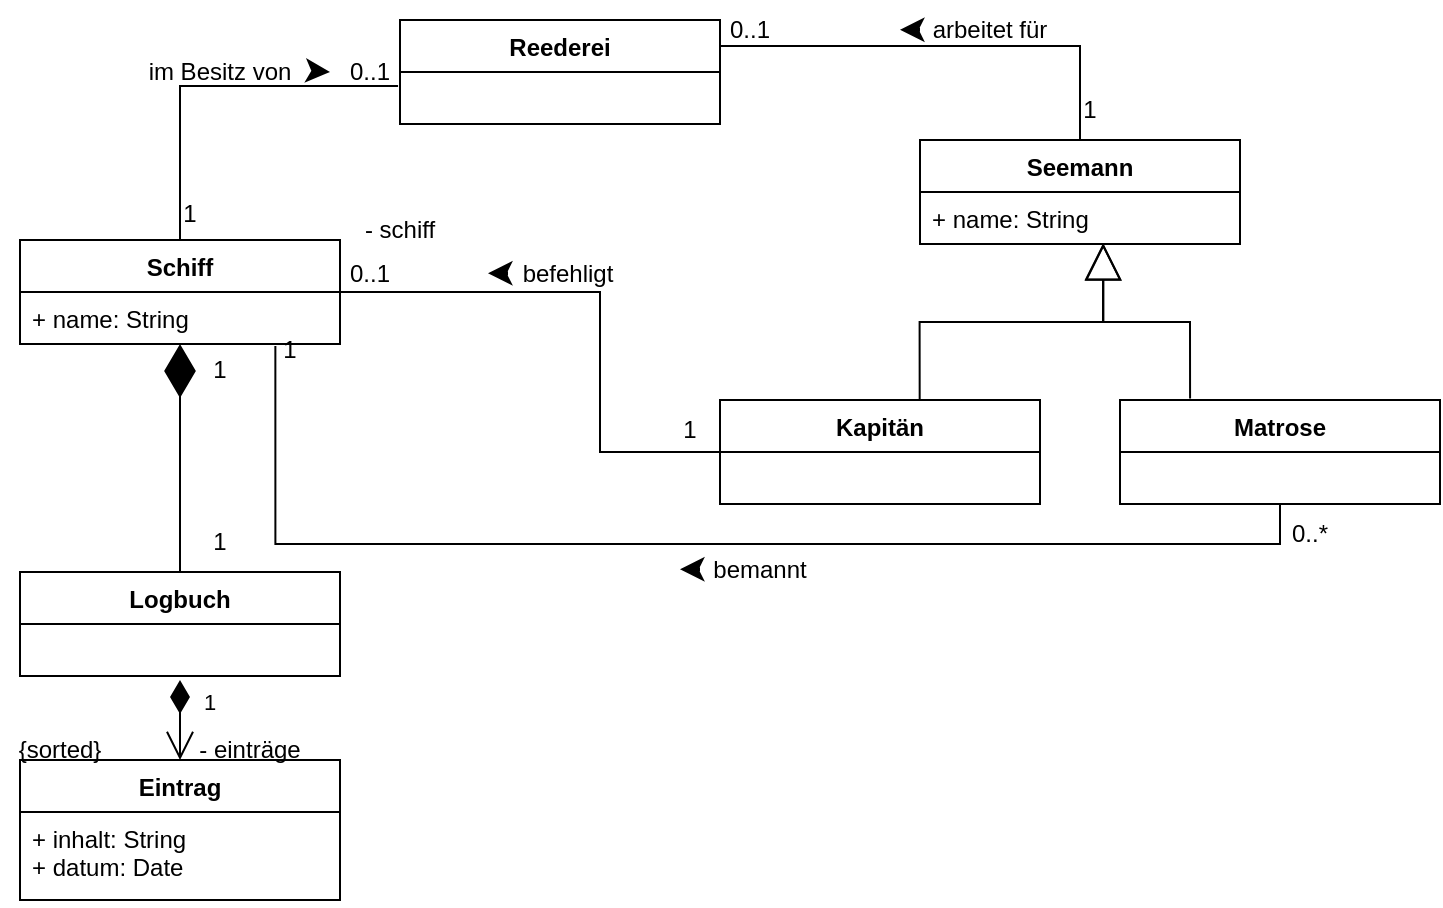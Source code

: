 <mxfile version="20.0.4" type="github">
  <diagram id="C5RBs43oDa-KdzZeNtuy" name="Page-1">
    <mxGraphModel dx="782" dy="468" grid="1" gridSize="10" guides="1" tooltips="1" connect="1" arrows="1" fold="1" page="1" pageScale="1" pageWidth="827" pageHeight="1169" math="0" shadow="0">
      <root>
        <mxCell id="WIyWlLk6GJQsqaUBKTNV-0" />
        <mxCell id="WIyWlLk6GJQsqaUBKTNV-1" parent="WIyWlLk6GJQsqaUBKTNV-0" />
        <mxCell id="LNCcRjCM3wwA3M9pp7GL-0" value="Reederei" style="swimlane;fontStyle=1;align=center;verticalAlign=top;childLayout=stackLayout;horizontal=1;startSize=26;horizontalStack=0;resizeParent=1;resizeParentMax=0;resizeLast=0;collapsible=1;marginBottom=0;" parent="WIyWlLk6GJQsqaUBKTNV-1" vertex="1">
          <mxGeometry x="290" y="80" width="160" height="52" as="geometry" />
        </mxCell>
        <mxCell id="LNCcRjCM3wwA3M9pp7GL-59" style="edgeStyle=orthogonalEdgeStyle;rounded=0;orthogonalLoop=1;jettySize=auto;html=1;exitX=0.5;exitY=0;exitDx=0;exitDy=0;entryX=1;entryY=0.25;entryDx=0;entryDy=0;endArrow=none;endFill=0;elbow=vertical;" parent="WIyWlLk6GJQsqaUBKTNV-1" source="LNCcRjCM3wwA3M9pp7GL-4" target="LNCcRjCM3wwA3M9pp7GL-0" edge="1">
          <mxGeometry relative="1" as="geometry" />
        </mxCell>
        <mxCell id="LNCcRjCM3wwA3M9pp7GL-4" value="Seemann" style="swimlane;fontStyle=1;align=center;verticalAlign=top;childLayout=stackLayout;horizontal=1;startSize=26;horizontalStack=0;resizeParent=1;resizeParentMax=0;resizeLast=0;collapsible=1;marginBottom=0;" parent="WIyWlLk6GJQsqaUBKTNV-1" vertex="1">
          <mxGeometry x="550" y="140" width="160" height="52" as="geometry" />
        </mxCell>
        <mxCell id="LNCcRjCM3wwA3M9pp7GL-5" value="+ name: String" style="text;strokeColor=none;fillColor=none;align=left;verticalAlign=top;spacingLeft=4;spacingRight=4;overflow=hidden;rotatable=0;points=[[0,0.5],[1,0.5]];portConstraint=eastwest;" parent="LNCcRjCM3wwA3M9pp7GL-4" vertex="1">
          <mxGeometry y="26" width="160" height="26" as="geometry" />
        </mxCell>
        <mxCell id="LNCcRjCM3wwA3M9pp7GL-45" style="edgeStyle=orthogonalEdgeStyle;rounded=0;orthogonalLoop=1;jettySize=auto;html=1;exitX=0.5;exitY=0;exitDx=0;exitDy=0;entryX=-0.006;entryY=0.269;entryDx=0;entryDy=0;entryPerimeter=0;elbow=vertical;endArrow=none;endFill=0;" parent="WIyWlLk6GJQsqaUBKTNV-1" source="LNCcRjCM3wwA3M9pp7GL-20" edge="1">
          <mxGeometry relative="1" as="geometry">
            <mxPoint x="289.04" y="112.994" as="targetPoint" />
            <Array as="points">
              <mxPoint x="180" y="113" />
            </Array>
          </mxGeometry>
        </mxCell>
        <mxCell id="LNCcRjCM3wwA3M9pp7GL-20" value="Schiff" style="swimlane;fontStyle=1;align=center;verticalAlign=top;childLayout=stackLayout;horizontal=1;startSize=26;horizontalStack=0;resizeParent=1;resizeParentMax=0;resizeLast=0;collapsible=1;marginBottom=0;" parent="WIyWlLk6GJQsqaUBKTNV-1" vertex="1">
          <mxGeometry x="100" y="190" width="160" height="52" as="geometry" />
        </mxCell>
        <mxCell id="LNCcRjCM3wwA3M9pp7GL-21" value="+ name: String" style="text;strokeColor=none;fillColor=none;align=left;verticalAlign=top;spacingLeft=4;spacingRight=4;overflow=hidden;rotatable=0;points=[[0,0.5],[1,0.5]];portConstraint=eastwest;" parent="LNCcRjCM3wwA3M9pp7GL-20" vertex="1">
          <mxGeometry y="26" width="160" height="26" as="geometry" />
        </mxCell>
        <mxCell id="LNCcRjCM3wwA3M9pp7GL-74" style="edgeStyle=orthogonalEdgeStyle;rounded=0;orthogonalLoop=1;jettySize=auto;html=1;exitX=0.5;exitY=1;exitDx=0;exitDy=0;entryX=0.798;entryY=1.038;entryDx=0;entryDy=0;entryPerimeter=0;endArrow=none;endFill=0;strokeWidth=1;elbow=vertical;" parent="WIyWlLk6GJQsqaUBKTNV-1" source="LNCcRjCM3wwA3M9pp7GL-24" target="LNCcRjCM3wwA3M9pp7GL-21" edge="1">
          <mxGeometry relative="1" as="geometry" />
        </mxCell>
        <mxCell id="LNCcRjCM3wwA3M9pp7GL-24" value="Matrose" style="swimlane;fontStyle=1;align=center;verticalAlign=top;childLayout=stackLayout;horizontal=1;startSize=26;horizontalStack=0;resizeParent=1;resizeParentMax=0;resizeLast=0;collapsible=1;marginBottom=0;" parent="WIyWlLk6GJQsqaUBKTNV-1" vertex="1">
          <mxGeometry x="650" y="270" width="160" height="52" as="geometry" />
        </mxCell>
        <mxCell id="LNCcRjCM3wwA3M9pp7GL-69" style="edgeStyle=orthogonalEdgeStyle;rounded=0;orthogonalLoop=1;jettySize=auto;html=1;exitX=0;exitY=0.5;exitDx=0;exitDy=0;entryX=1;entryY=0.5;entryDx=0;entryDy=0;endArrow=none;endFill=0;strokeWidth=1;elbow=vertical;" parent="WIyWlLk6GJQsqaUBKTNV-1" source="LNCcRjCM3wwA3M9pp7GL-28" target="LNCcRjCM3wwA3M9pp7GL-20" edge="1">
          <mxGeometry relative="1" as="geometry">
            <Array as="points">
              <mxPoint x="390" y="296" />
              <mxPoint x="390" y="216" />
            </Array>
          </mxGeometry>
        </mxCell>
        <mxCell id="LNCcRjCM3wwA3M9pp7GL-28" value="Kapitän" style="swimlane;fontStyle=1;align=center;verticalAlign=top;childLayout=stackLayout;horizontal=1;startSize=26;horizontalStack=0;resizeParent=1;resizeParentMax=0;resizeLast=0;collapsible=1;marginBottom=0;" parent="WIyWlLk6GJQsqaUBKTNV-1" vertex="1">
          <mxGeometry x="450" y="270" width="160" height="52" as="geometry" />
        </mxCell>
        <mxCell id="LNCcRjCM3wwA3M9pp7GL-36" value="" style="endArrow=block;endSize=16;endFill=0;html=1;rounded=0;exitX=0.219;exitY=-0.014;exitDx=0;exitDy=0;exitPerimeter=0;entryX=0.573;entryY=0.991;entryDx=0;entryDy=0;entryPerimeter=0;edgeStyle=orthogonalEdgeStyle;" parent="WIyWlLk6GJQsqaUBKTNV-1" source="LNCcRjCM3wwA3M9pp7GL-24" target="LNCcRjCM3wwA3M9pp7GL-5" edge="1">
          <mxGeometry width="160" relative="1" as="geometry">
            <mxPoint x="580" y="270" as="sourcePoint" />
            <mxPoint x="640" y="210" as="targetPoint" />
          </mxGeometry>
        </mxCell>
        <mxCell id="LNCcRjCM3wwA3M9pp7GL-38" value="" style="endArrow=block;endSize=16;endFill=0;html=1;rounded=0;exitX=0.624;exitY=-0.005;exitDx=0;exitDy=0;exitPerimeter=0;entryX=0.572;entryY=0.986;entryDx=0;entryDy=0;entryPerimeter=0;edgeStyle=orthogonalEdgeStyle;" parent="WIyWlLk6GJQsqaUBKTNV-1" source="LNCcRjCM3wwA3M9pp7GL-28" target="LNCcRjCM3wwA3M9pp7GL-5" edge="1">
          <mxGeometry width="160" relative="1" as="geometry">
            <mxPoint x="550" y="260" as="sourcePoint" />
            <mxPoint x="632.08" y="226.286" as="targetPoint" />
          </mxGeometry>
        </mxCell>
        <mxCell id="LNCcRjCM3wwA3M9pp7GL-44" value="0..1" style="text;html=1;strokeColor=none;fillColor=none;align=center;verticalAlign=middle;whiteSpace=wrap;rounded=0;" parent="WIyWlLk6GJQsqaUBKTNV-1" vertex="1">
          <mxGeometry x="260" y="91" width="30" height="30" as="geometry" />
        </mxCell>
        <mxCell id="LNCcRjCM3wwA3M9pp7GL-46" value="im Besitz von" style="text;html=1;strokeColor=none;fillColor=none;align=center;verticalAlign=middle;whiteSpace=wrap;rounded=0;" parent="WIyWlLk6GJQsqaUBKTNV-1" vertex="1">
          <mxGeometry x="160" y="91" width="80" height="30" as="geometry" />
        </mxCell>
        <mxCell id="LNCcRjCM3wwA3M9pp7GL-47" value="Logbuch" style="swimlane;fontStyle=1;align=center;verticalAlign=top;childLayout=stackLayout;horizontal=1;startSize=26;horizontalStack=0;resizeParent=1;resizeParentMax=0;resizeLast=0;collapsible=1;marginBottom=0;" parent="WIyWlLk6GJQsqaUBKTNV-1" vertex="1">
          <mxGeometry x="100" y="356" width="160" height="52" as="geometry" />
        </mxCell>
        <mxCell id="LNCcRjCM3wwA3M9pp7GL-51" value="" style="endArrow=diamondThin;endFill=1;endSize=24;html=1;rounded=0;elbow=vertical;exitX=0.5;exitY=0;exitDx=0;exitDy=0;" parent="WIyWlLk6GJQsqaUBKTNV-1" source="LNCcRjCM3wwA3M9pp7GL-47" target="LNCcRjCM3wwA3M9pp7GL-21" edge="1">
          <mxGeometry width="160" relative="1" as="geometry">
            <mxPoint x="240" y="230" as="sourcePoint" />
            <mxPoint x="180" y="276" as="targetPoint" />
          </mxGeometry>
        </mxCell>
        <mxCell id="LNCcRjCM3wwA3M9pp7GL-52" value="1" style="text;html=1;strokeColor=none;fillColor=none;align=center;verticalAlign=middle;whiteSpace=wrap;rounded=0;" parent="WIyWlLk6GJQsqaUBKTNV-1" vertex="1">
          <mxGeometry x="185" y="240" width="30" height="30" as="geometry" />
        </mxCell>
        <mxCell id="LNCcRjCM3wwA3M9pp7GL-54" value="1" style="text;html=1;strokeColor=none;fillColor=none;align=center;verticalAlign=middle;whiteSpace=wrap;rounded=0;" parent="WIyWlLk6GJQsqaUBKTNV-1" vertex="1">
          <mxGeometry x="185" y="326" width="30" height="30" as="geometry" />
        </mxCell>
        <mxCell id="LNCcRjCM3wwA3M9pp7GL-55" value="Eintrag" style="swimlane;fontStyle=1;align=center;verticalAlign=top;childLayout=stackLayout;horizontal=1;startSize=26;horizontalStack=0;resizeParent=1;resizeParentMax=0;resizeLast=0;collapsible=1;marginBottom=0;" parent="WIyWlLk6GJQsqaUBKTNV-1" vertex="1">
          <mxGeometry x="100" y="450" width="160" height="70" as="geometry" />
        </mxCell>
        <mxCell id="LNCcRjCM3wwA3M9pp7GL-56" value="+ inhalt: String&#xa;+ datum: Date&#xa;" style="text;strokeColor=none;fillColor=none;align=left;verticalAlign=top;spacingLeft=4;spacingRight=4;overflow=hidden;rotatable=0;points=[[0,0.5],[1,0.5]];portConstraint=eastwest;" parent="LNCcRjCM3wwA3M9pp7GL-55" vertex="1">
          <mxGeometry y="26" width="160" height="44" as="geometry" />
        </mxCell>
        <mxCell id="LNCcRjCM3wwA3M9pp7GL-60" value="arbeitet für" style="text;html=1;strokeColor=none;fillColor=none;align=center;verticalAlign=middle;whiteSpace=wrap;rounded=0;" parent="WIyWlLk6GJQsqaUBKTNV-1" vertex="1">
          <mxGeometry x="550" y="70" width="70" height="30" as="geometry" />
        </mxCell>
        <mxCell id="LNCcRjCM3wwA3M9pp7GL-61" value="0..1" style="text;html=1;strokeColor=none;fillColor=none;align=center;verticalAlign=middle;whiteSpace=wrap;rounded=0;" parent="WIyWlLk6GJQsqaUBKTNV-1" vertex="1">
          <mxGeometry x="450" y="70" width="30" height="30" as="geometry" />
        </mxCell>
        <mxCell id="LNCcRjCM3wwA3M9pp7GL-63" value="1" style="text;html=1;strokeColor=none;fillColor=none;align=center;verticalAlign=middle;whiteSpace=wrap;rounded=0;" parent="WIyWlLk6GJQsqaUBKTNV-1" vertex="1">
          <mxGeometry x="170" y="162" width="30" height="30" as="geometry" />
        </mxCell>
        <mxCell id="LNCcRjCM3wwA3M9pp7GL-65" value="" style="endArrow=classic;html=1;rounded=0;elbow=vertical;strokeWidth=2;" parent="WIyWlLk6GJQsqaUBKTNV-1" edge="1">
          <mxGeometry width="50" height="50" relative="1" as="geometry">
            <mxPoint x="250" y="105.67" as="sourcePoint" />
            <mxPoint x="255" y="106" as="targetPoint" />
          </mxGeometry>
        </mxCell>
        <mxCell id="LNCcRjCM3wwA3M9pp7GL-67" value="" style="endArrow=classic;html=1;rounded=0;elbow=vertical;strokeWidth=2;" parent="WIyWlLk6GJQsqaUBKTNV-1" edge="1">
          <mxGeometry width="50" height="50" relative="1" as="geometry">
            <mxPoint x="550" y="84.86" as="sourcePoint" />
            <mxPoint x="540" y="84.86" as="targetPoint" />
          </mxGeometry>
        </mxCell>
        <mxCell id="LNCcRjCM3wwA3M9pp7GL-68" value="1" style="text;html=1;strokeColor=none;fillColor=none;align=center;verticalAlign=middle;whiteSpace=wrap;rounded=0;" parent="WIyWlLk6GJQsqaUBKTNV-1" vertex="1">
          <mxGeometry x="620" y="110" width="30" height="30" as="geometry" />
        </mxCell>
        <mxCell id="LNCcRjCM3wwA3M9pp7GL-70" value="befehligt" style="text;html=1;strokeColor=none;fillColor=none;align=center;verticalAlign=middle;whiteSpace=wrap;rounded=0;" parent="WIyWlLk6GJQsqaUBKTNV-1" vertex="1">
          <mxGeometry x="334" y="192" width="80" height="30" as="geometry" />
        </mxCell>
        <mxCell id="LNCcRjCM3wwA3M9pp7GL-71" value="" style="endArrow=classic;html=1;rounded=0;elbow=vertical;strokeWidth=2;" parent="WIyWlLk6GJQsqaUBKTNV-1" edge="1">
          <mxGeometry width="50" height="50" relative="1" as="geometry">
            <mxPoint x="344" y="206.67" as="sourcePoint" />
            <mxPoint x="334" y="206.67" as="targetPoint" />
          </mxGeometry>
        </mxCell>
        <mxCell id="LNCcRjCM3wwA3M9pp7GL-72" value="0..1" style="text;html=1;strokeColor=none;fillColor=none;align=center;verticalAlign=middle;whiteSpace=wrap;rounded=0;" parent="WIyWlLk6GJQsqaUBKTNV-1" vertex="1">
          <mxGeometry x="260" y="192" width="30" height="30" as="geometry" />
        </mxCell>
        <mxCell id="LNCcRjCM3wwA3M9pp7GL-73" value="1" style="text;html=1;strokeColor=none;fillColor=none;align=center;verticalAlign=middle;whiteSpace=wrap;rounded=0;" parent="WIyWlLk6GJQsqaUBKTNV-1" vertex="1">
          <mxGeometry x="420" y="270" width="30" height="30" as="geometry" />
        </mxCell>
        <mxCell id="LNCcRjCM3wwA3M9pp7GL-75" value="bemannt" style="text;html=1;strokeColor=none;fillColor=none;align=center;verticalAlign=middle;whiteSpace=wrap;rounded=0;" parent="WIyWlLk6GJQsqaUBKTNV-1" vertex="1">
          <mxGeometry x="430" y="340" width="80" height="30" as="geometry" />
        </mxCell>
        <mxCell id="LNCcRjCM3wwA3M9pp7GL-77" value="" style="endArrow=classic;html=1;rounded=0;elbow=vertical;strokeWidth=2;" parent="WIyWlLk6GJQsqaUBKTNV-1" edge="1">
          <mxGeometry width="50" height="50" relative="1" as="geometry">
            <mxPoint x="440" y="354.67" as="sourcePoint" />
            <mxPoint x="430" y="354.67" as="targetPoint" />
          </mxGeometry>
        </mxCell>
        <mxCell id="LNCcRjCM3wwA3M9pp7GL-78" value="1" style="text;html=1;strokeColor=none;fillColor=none;align=center;verticalAlign=middle;whiteSpace=wrap;rounded=0;" parent="WIyWlLk6GJQsqaUBKTNV-1" vertex="1">
          <mxGeometry x="220" y="230" width="30" height="30" as="geometry" />
        </mxCell>
        <mxCell id="LNCcRjCM3wwA3M9pp7GL-79" value="0..*" style="text;html=1;strokeColor=none;fillColor=none;align=center;verticalAlign=middle;whiteSpace=wrap;rounded=0;" parent="WIyWlLk6GJQsqaUBKTNV-1" vertex="1">
          <mxGeometry x="730" y="322" width="30" height="30" as="geometry" />
        </mxCell>
        <mxCell id="LNCcRjCM3wwA3M9pp7GL-81" value="{sorted}" style="text;html=1;strokeColor=none;fillColor=none;align=center;verticalAlign=middle;whiteSpace=wrap;rounded=0;" parent="WIyWlLk6GJQsqaUBKTNV-1" vertex="1">
          <mxGeometry x="90" y="430" width="60" height="30" as="geometry" />
        </mxCell>
        <mxCell id="LNCcRjCM3wwA3M9pp7GL-82" value="1" style="endArrow=open;html=1;endSize=12;startArrow=diamondThin;startSize=14;startFill=1;align=left;verticalAlign=bottom;rounded=0;strokeWidth=1;elbow=vertical;entryX=0.5;entryY=0;entryDx=0;entryDy=0;" parent="WIyWlLk6GJQsqaUBKTNV-1" target="LNCcRjCM3wwA3M9pp7GL-55" edge="1">
          <mxGeometry y="10" relative="1" as="geometry">
            <mxPoint x="180" y="410" as="sourcePoint" />
            <mxPoint x="510" y="390" as="targetPoint" />
            <mxPoint as="offset" />
          </mxGeometry>
        </mxCell>
        <mxCell id="LNCcRjCM3wwA3M9pp7GL-83" value="- einträge" style="text;html=1;strokeColor=none;fillColor=none;align=center;verticalAlign=middle;whiteSpace=wrap;rounded=0;" parent="WIyWlLk6GJQsqaUBKTNV-1" vertex="1">
          <mxGeometry x="185" y="430" width="60" height="30" as="geometry" />
        </mxCell>
        <mxCell id="-ff-DbnNnGK7nI4XW9nx-0" value="- schiff" style="text;html=1;strokeColor=none;fillColor=none;align=center;verticalAlign=middle;whiteSpace=wrap;rounded=0;" vertex="1" parent="WIyWlLk6GJQsqaUBKTNV-1">
          <mxGeometry x="260" y="170" width="60" height="30" as="geometry" />
        </mxCell>
      </root>
    </mxGraphModel>
  </diagram>
</mxfile>

